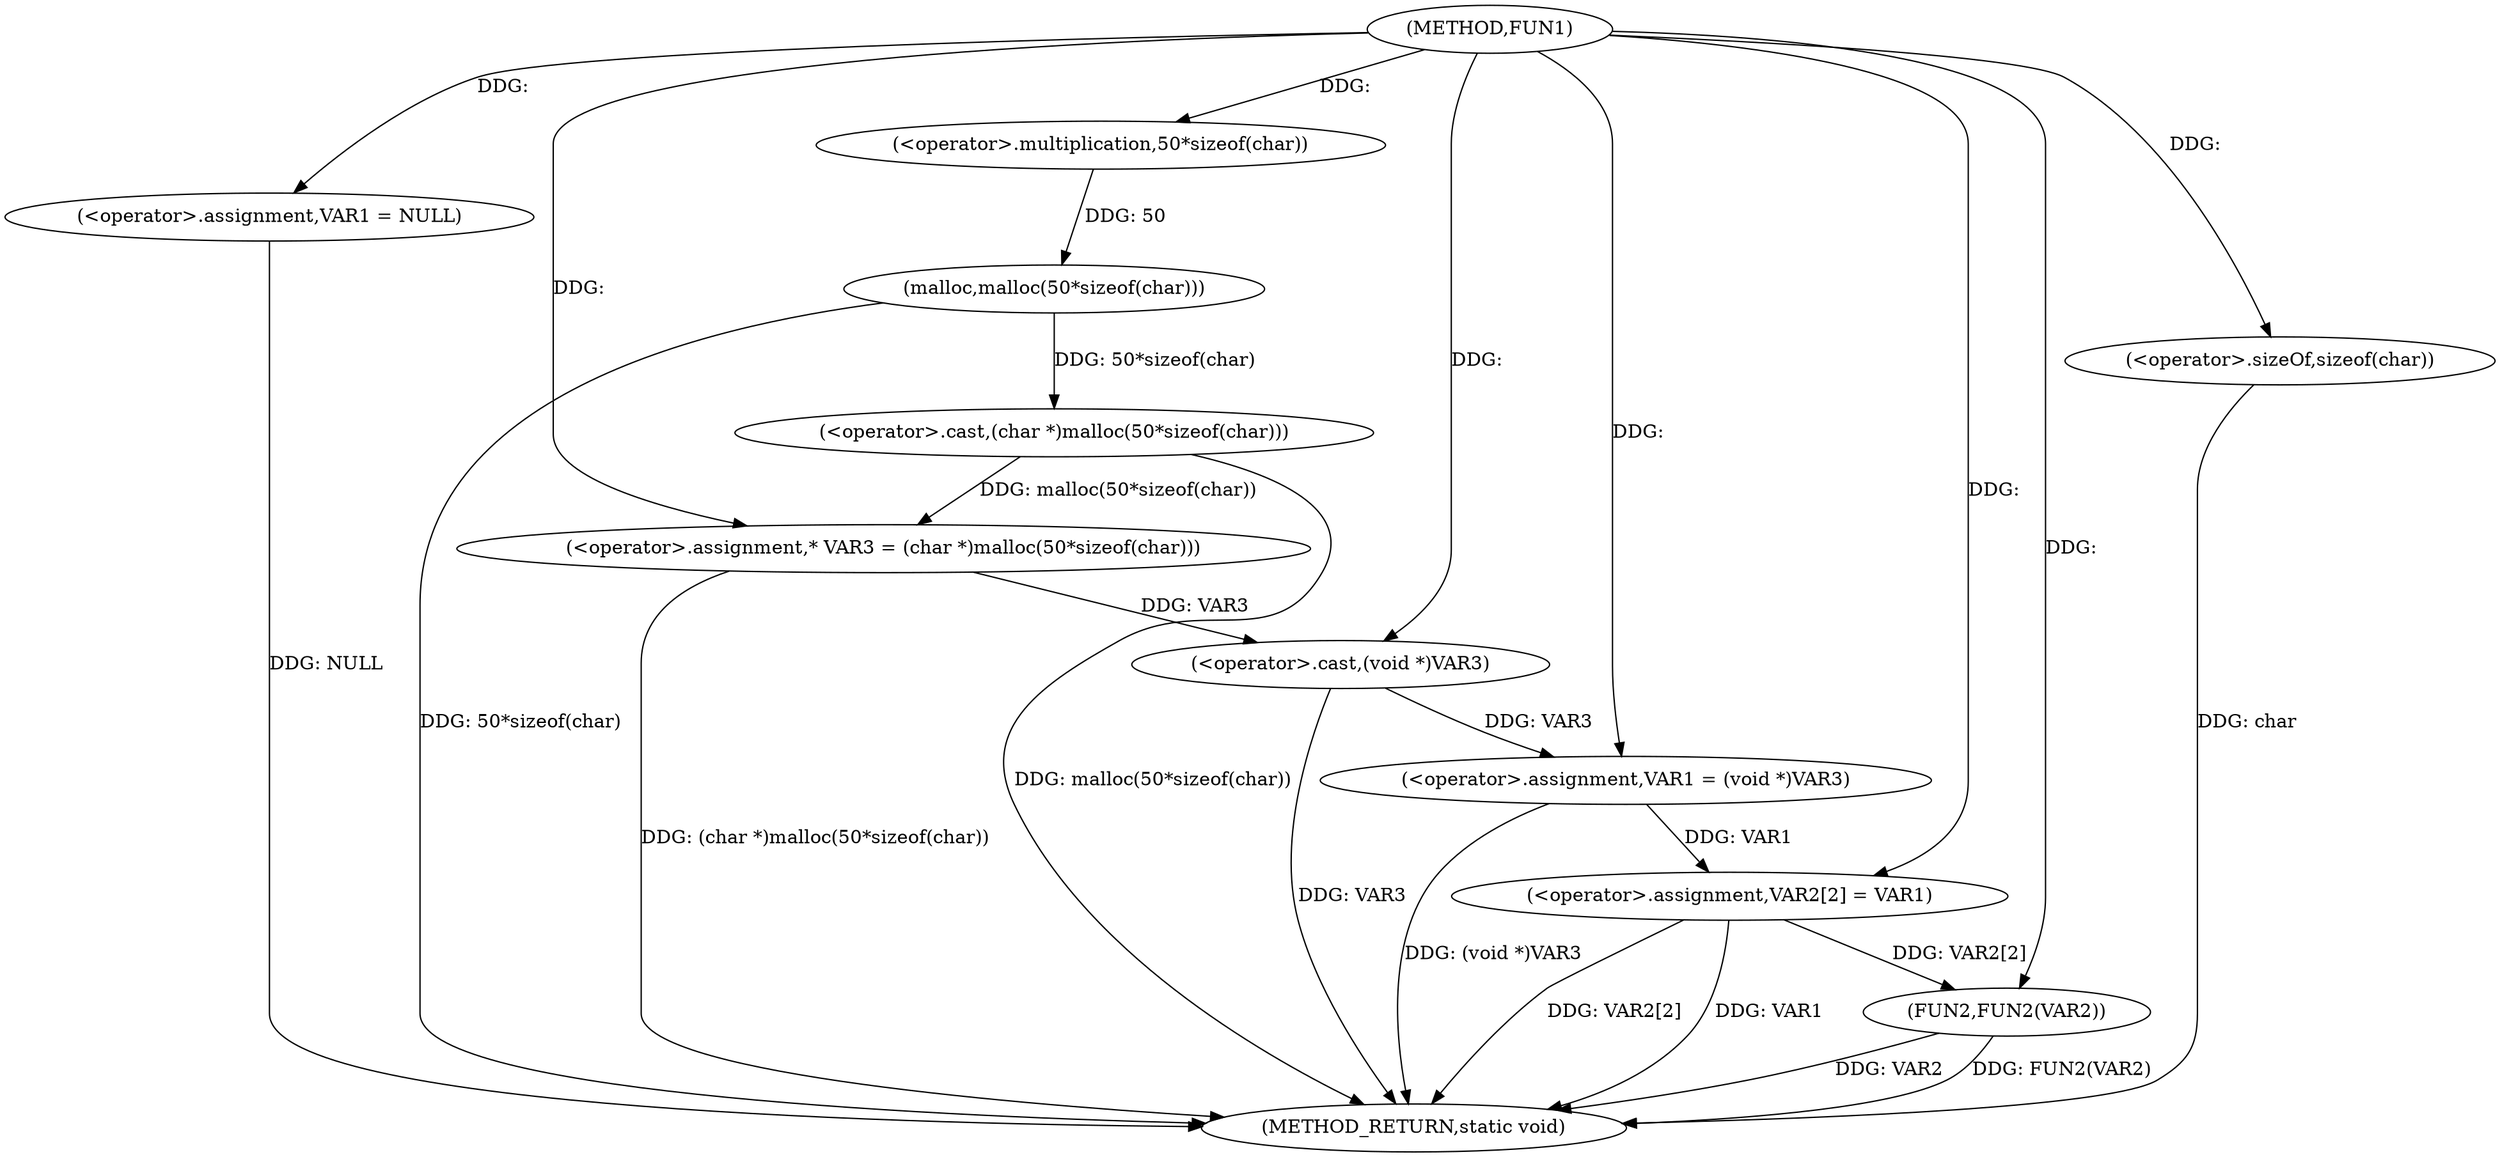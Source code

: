 digraph FUN1 {  
"1000100" [label = "(METHOD,FUN1)" ]
"1000130" [label = "(METHOD_RETURN,static void)" ]
"1000104" [label = "(<operator>.assignment,VAR1 = NULL)" ]
"1000109" [label = "(<operator>.assignment,* VAR3 = (char *)malloc(50*sizeof(char)))" ]
"1000111" [label = "(<operator>.cast,(char *)malloc(50*sizeof(char)))" ]
"1000113" [label = "(malloc,malloc(50*sizeof(char)))" ]
"1000114" [label = "(<operator>.multiplication,50*sizeof(char))" ]
"1000116" [label = "(<operator>.sizeOf,sizeof(char))" ]
"1000118" [label = "(<operator>.assignment,VAR1 = (void *)VAR3)" ]
"1000120" [label = "(<operator>.cast,(void *)VAR3)" ]
"1000123" [label = "(<operator>.assignment,VAR2[2] = VAR1)" ]
"1000128" [label = "(FUN2,FUN2(VAR2))" ]
  "1000116" -> "1000130"  [ label = "DDG: char"] 
  "1000113" -> "1000130"  [ label = "DDG: 50*sizeof(char)"] 
  "1000128" -> "1000130"  [ label = "DDG: VAR2"] 
  "1000123" -> "1000130"  [ label = "DDG: VAR1"] 
  "1000120" -> "1000130"  [ label = "DDG: VAR3"] 
  "1000128" -> "1000130"  [ label = "DDG: FUN2(VAR2)"] 
  "1000123" -> "1000130"  [ label = "DDG: VAR2[2]"] 
  "1000111" -> "1000130"  [ label = "DDG: malloc(50*sizeof(char))"] 
  "1000118" -> "1000130"  [ label = "DDG: (void *)VAR3"] 
  "1000109" -> "1000130"  [ label = "DDG: (char *)malloc(50*sizeof(char))"] 
  "1000104" -> "1000130"  [ label = "DDG: NULL"] 
  "1000100" -> "1000104"  [ label = "DDG: "] 
  "1000111" -> "1000109"  [ label = "DDG: malloc(50*sizeof(char))"] 
  "1000100" -> "1000109"  [ label = "DDG: "] 
  "1000113" -> "1000111"  [ label = "DDG: 50*sizeof(char)"] 
  "1000114" -> "1000113"  [ label = "DDG: 50"] 
  "1000100" -> "1000114"  [ label = "DDG: "] 
  "1000100" -> "1000116"  [ label = "DDG: "] 
  "1000120" -> "1000118"  [ label = "DDG: VAR3"] 
  "1000100" -> "1000118"  [ label = "DDG: "] 
  "1000109" -> "1000120"  [ label = "DDG: VAR3"] 
  "1000100" -> "1000120"  [ label = "DDG: "] 
  "1000118" -> "1000123"  [ label = "DDG: VAR1"] 
  "1000100" -> "1000123"  [ label = "DDG: "] 
  "1000123" -> "1000128"  [ label = "DDG: VAR2[2]"] 
  "1000100" -> "1000128"  [ label = "DDG: "] 
}
